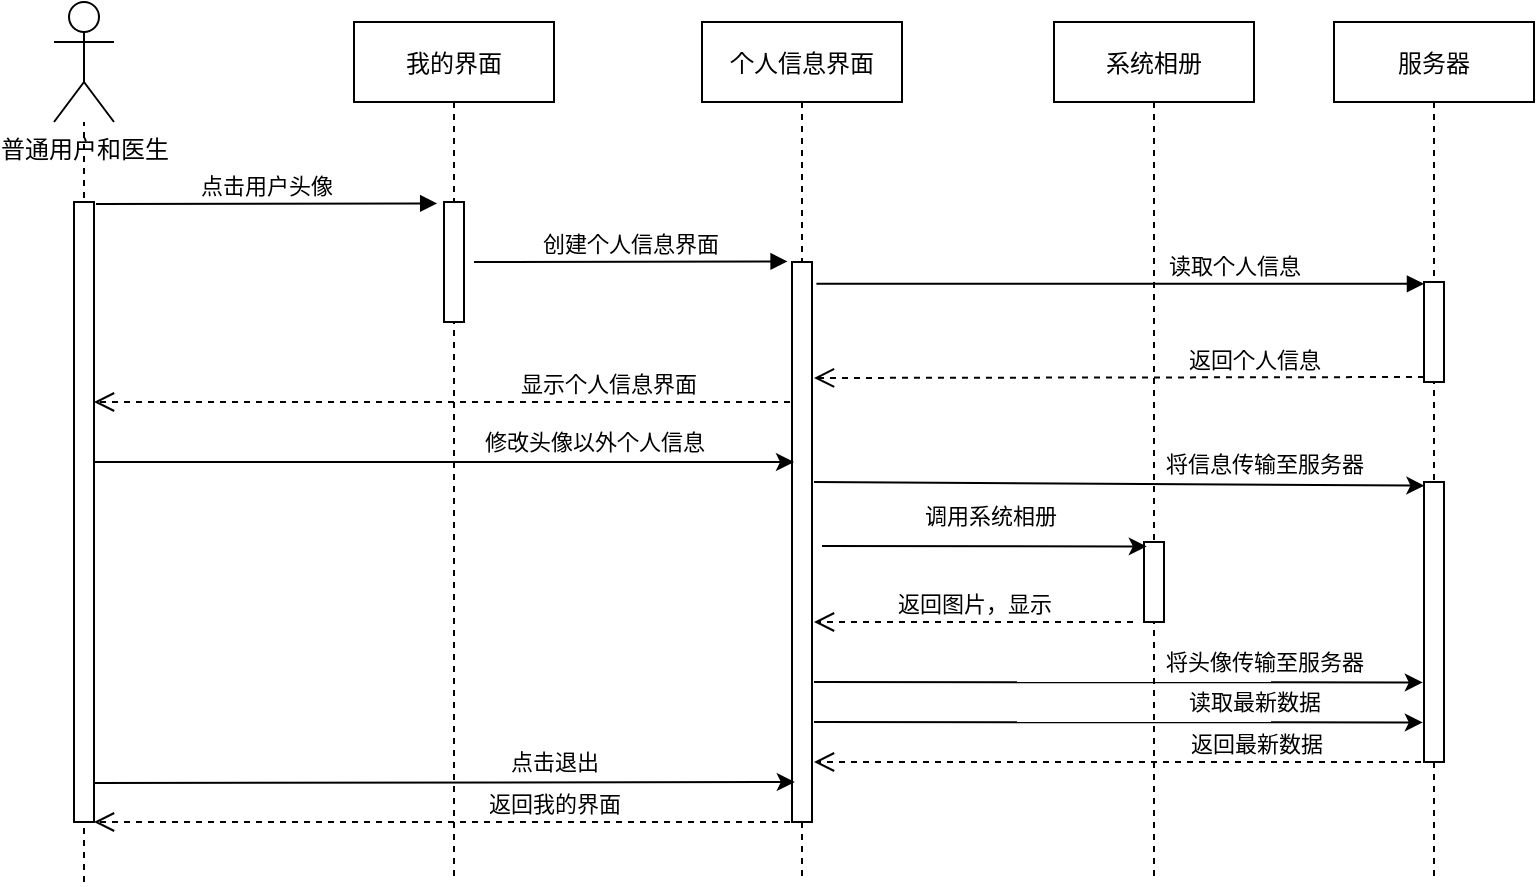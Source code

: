 <mxfile version="14.6.1" type="github">
  <diagram id="vmVum9pXksW3zd4Mj00F" name="Page-1">
    <mxGraphModel dx="1038" dy="548" grid="1" gridSize="10" guides="1" tooltips="1" connect="1" arrows="1" fold="1" page="1" pageScale="1" pageWidth="827" pageHeight="1169" math="0" shadow="0">
      <root>
        <mxCell id="0" />
        <mxCell id="1" parent="0" />
        <mxCell id="ZV-1-TacNn8IX8gU4SjX-42" value="我的界面" style="shape=umlLifeline;perimeter=lifelinePerimeter;container=1;collapsible=0;recursiveResize=0;rounded=0;shadow=0;strokeWidth=1;" parent="1" vertex="1">
          <mxGeometry x="190" y="80" width="100" height="430" as="geometry" />
        </mxCell>
        <mxCell id="ZV-1-TacNn8IX8gU4SjX-43" value="" style="points=[];perimeter=orthogonalPerimeter;rounded=0;shadow=0;strokeWidth=1;" parent="ZV-1-TacNn8IX8gU4SjX-42" vertex="1">
          <mxGeometry x="45" y="90" width="10" height="60" as="geometry" />
        </mxCell>
        <mxCell id="ZV-1-TacNn8IX8gU4SjX-45" value="服务器" style="shape=umlLifeline;perimeter=lifelinePerimeter;container=1;collapsible=0;recursiveResize=0;rounded=0;shadow=0;strokeWidth=1;" parent="1" vertex="1">
          <mxGeometry x="680" y="80" width="100" height="430" as="geometry" />
        </mxCell>
        <mxCell id="ZV-1-TacNn8IX8gU4SjX-46" value="" style="points=[];perimeter=orthogonalPerimeter;rounded=0;shadow=0;strokeWidth=1;" parent="ZV-1-TacNn8IX8gU4SjX-45" vertex="1">
          <mxGeometry x="45" y="230" width="10" height="140" as="geometry" />
        </mxCell>
        <mxCell id="ZV-1-TacNn8IX8gU4SjX-93" value="" style="html=1;points=[];perimeter=orthogonalPerimeter;" parent="ZV-1-TacNn8IX8gU4SjX-45" vertex="1">
          <mxGeometry x="45" y="130" width="10" height="50" as="geometry" />
        </mxCell>
        <mxCell id="ZV-1-TacNn8IX8gU4SjX-47" value="普通用户和医生" style="shape=umlActor;verticalLabelPosition=bottom;verticalAlign=top;html=1;outlineConnect=0;fontStyle=0;fontFamily=Helvetica;" parent="1" vertex="1">
          <mxGeometry x="40" y="70" width="30" height="60" as="geometry" />
        </mxCell>
        <mxCell id="ZV-1-TacNn8IX8gU4SjX-48" value="" style="endArrow=none;dashed=1;html=1;fontFamily=Helvetica;" parent="1" target="ZV-1-TacNn8IX8gU4SjX-47" edge="1">
          <mxGeometry width="50" height="50" relative="1" as="geometry">
            <mxPoint x="55" y="510" as="sourcePoint" />
            <mxPoint x="54.5" y="160" as="targetPoint" />
          </mxGeometry>
        </mxCell>
        <mxCell id="ZV-1-TacNn8IX8gU4SjX-49" value="" style="html=1;points=[];perimeter=orthogonalPerimeter;fontFamily=Helvetica;" parent="1" vertex="1">
          <mxGeometry x="50" y="170" width="10" height="310" as="geometry" />
        </mxCell>
        <mxCell id="ZV-1-TacNn8IX8gU4SjX-50" value="点击用户头像" style="verticalAlign=bottom;endArrow=block;shadow=0;strokeWidth=1;entryX=-0.34;entryY=0.012;entryDx=0;entryDy=0;entryPerimeter=0;" parent="1" target="ZV-1-TacNn8IX8gU4SjX-43" edge="1">
          <mxGeometry relative="1" as="geometry">
            <mxPoint x="61" y="171" as="sourcePoint" />
            <mxPoint x="230" y="170" as="targetPoint" />
            <Array as="points" />
          </mxGeometry>
        </mxCell>
        <mxCell id="ZV-1-TacNn8IX8gU4SjX-51" value="显示个人信息界面" style="html=1;verticalAlign=bottom;endArrow=open;dashed=1;endSize=8;fontFamily=Helvetica;" parent="1" target="ZV-1-TacNn8IX8gU4SjX-49" edge="1">
          <mxGeometry x="-0.476" relative="1" as="geometry">
            <mxPoint x="408" y="270" as="sourcePoint" />
            <mxPoint x="72" y="270" as="targetPoint" />
            <Array as="points">
              <mxPoint x="222" y="270" />
            </Array>
            <mxPoint as="offset" />
          </mxGeometry>
        </mxCell>
        <mxCell id="ZV-1-TacNn8IX8gU4SjX-52" value="个人信息界面" style="shape=umlLifeline;perimeter=lifelinePerimeter;container=1;collapsible=0;recursiveResize=0;rounded=0;shadow=0;strokeWidth=1;" parent="1" vertex="1">
          <mxGeometry x="364" y="80" width="100" height="430" as="geometry" />
        </mxCell>
        <mxCell id="ZV-1-TacNn8IX8gU4SjX-53" value="" style="points=[];perimeter=orthogonalPerimeter;rounded=0;shadow=0;strokeWidth=1;" parent="ZV-1-TacNn8IX8gU4SjX-52" vertex="1">
          <mxGeometry x="45" y="120" width="10" height="280" as="geometry" />
        </mxCell>
        <mxCell id="ZV-1-TacNn8IX8gU4SjX-54" value="创建个人信息界面" style="verticalAlign=bottom;endArrow=block;shadow=0;strokeWidth=1;entryX=-0.22;entryY=-0.001;entryDx=0;entryDy=0;entryPerimeter=0;" parent="1" target="ZV-1-TacNn8IX8gU4SjX-53" edge="1">
          <mxGeometry relative="1" as="geometry">
            <mxPoint x="250" y="200" as="sourcePoint" />
            <mxPoint x="400.8" y="200.34" as="targetPoint" />
            <Array as="points" />
          </mxGeometry>
        </mxCell>
        <mxCell id="ZV-1-TacNn8IX8gU4SjX-55" value="系统相册" style="shape=umlLifeline;perimeter=lifelinePerimeter;container=1;collapsible=0;recursiveResize=0;rounded=0;shadow=0;strokeWidth=1;" parent="1" vertex="1">
          <mxGeometry x="540" y="80" width="100" height="430" as="geometry" />
        </mxCell>
        <mxCell id="ZV-1-TacNn8IX8gU4SjX-56" value="" style="points=[];perimeter=orthogonalPerimeter;rounded=0;shadow=0;strokeWidth=1;" parent="ZV-1-TacNn8IX8gU4SjX-55" vertex="1">
          <mxGeometry x="45" y="260" width="10" height="40" as="geometry" />
        </mxCell>
        <mxCell id="ZV-1-TacNn8IX8gU4SjX-61" value="" style="endArrow=classic;html=1;entryX=0.14;entryY=0.055;entryDx=0;entryDy=0;entryPerimeter=0;" parent="1" target="ZV-1-TacNn8IX8gU4SjX-56" edge="1">
          <mxGeometry width="50" height="50" relative="1" as="geometry">
            <mxPoint x="424" y="342" as="sourcePoint" />
            <mxPoint x="570" y="341" as="targetPoint" />
          </mxGeometry>
        </mxCell>
        <mxCell id="ZV-1-TacNn8IX8gU4SjX-62" value="调用系统相册" style="edgeLabel;html=1;align=center;verticalAlign=middle;resizable=0;points=[];" parent="ZV-1-TacNn8IX8gU4SjX-61" vertex="1" connectable="0">
          <mxGeometry x="0.114" y="4" relative="1" as="geometry">
            <mxPoint x="-7" y="-11" as="offset" />
          </mxGeometry>
        </mxCell>
        <mxCell id="ZV-1-TacNn8IX8gU4SjX-63" value="返回图片，显示" style="html=1;verticalAlign=bottom;endArrow=open;dashed=1;endSize=8;fontFamily=Helvetica;" parent="1" edge="1">
          <mxGeometry relative="1" as="geometry">
            <mxPoint x="579.5" y="380" as="sourcePoint" />
            <mxPoint x="420" y="380" as="targetPoint" />
          </mxGeometry>
        </mxCell>
        <mxCell id="ZV-1-TacNn8IX8gU4SjX-64" value="" style="endArrow=classic;html=1;exitX=0.96;exitY=0.502;exitDx=0;exitDy=0;exitPerimeter=0;" parent="1" edge="1">
          <mxGeometry width="50" height="50" relative="1" as="geometry">
            <mxPoint x="60" y="460.46" as="sourcePoint" />
            <mxPoint x="410.4" y="460" as="targetPoint" />
          </mxGeometry>
        </mxCell>
        <mxCell id="ZV-1-TacNn8IX8gU4SjX-65" value="点击退出" style="edgeLabel;html=1;align=center;verticalAlign=middle;resizable=0;points=[];" parent="ZV-1-TacNn8IX8gU4SjX-64" vertex="1" connectable="0">
          <mxGeometry x="0.114" y="4" relative="1" as="geometry">
            <mxPoint x="35" y="-6" as="offset" />
          </mxGeometry>
        </mxCell>
        <mxCell id="ZV-1-TacNn8IX8gU4SjX-84" value="" style="endArrow=classic;html=1;" parent="1" edge="1">
          <mxGeometry width="50" height="50" relative="1" as="geometry">
            <mxPoint x="60" y="300" as="sourcePoint" />
            <mxPoint x="410" y="300" as="targetPoint" />
          </mxGeometry>
        </mxCell>
        <mxCell id="ZV-1-TacNn8IX8gU4SjX-85" value="修改头像以外个人信息" style="edgeLabel;html=1;align=center;verticalAlign=middle;resizable=0;points=[];" parent="ZV-1-TacNn8IX8gU4SjX-84" vertex="1" connectable="0">
          <mxGeometry x="0.114" y="4" relative="1" as="geometry">
            <mxPoint x="55" y="-6" as="offset" />
          </mxGeometry>
        </mxCell>
        <mxCell id="ZV-1-TacNn8IX8gU4SjX-86" value="" style="endArrow=classic;html=1;entryX=0.02;entryY=0.013;entryDx=0;entryDy=0;entryPerimeter=0;" parent="1" target="ZV-1-TacNn8IX8gU4SjX-46" edge="1">
          <mxGeometry width="50" height="50" relative="1" as="geometry">
            <mxPoint x="420" y="310" as="sourcePoint" />
            <mxPoint x="725" y="308" as="targetPoint" />
          </mxGeometry>
        </mxCell>
        <mxCell id="ZV-1-TacNn8IX8gU4SjX-87" value="将信息传输至服务器" style="edgeLabel;html=1;align=center;verticalAlign=middle;resizable=0;points=[];" parent="ZV-1-TacNn8IX8gU4SjX-86" vertex="1" connectable="0">
          <mxGeometry x="0.114" y="4" relative="1" as="geometry">
            <mxPoint x="55" y="-6" as="offset" />
          </mxGeometry>
        </mxCell>
        <mxCell id="ZV-1-TacNn8IX8gU4SjX-88" value="" style="endArrow=classic;html=1;entryX=-0.06;entryY=0.716;entryDx=0;entryDy=0;entryPerimeter=0;" parent="1" target="ZV-1-TacNn8IX8gU4SjX-46" edge="1">
          <mxGeometry width="50" height="50" relative="1" as="geometry">
            <mxPoint x="420" y="410" as="sourcePoint" />
            <mxPoint x="720" y="410" as="targetPoint" />
          </mxGeometry>
        </mxCell>
        <mxCell id="ZV-1-TacNn8IX8gU4SjX-89" value="将头像传输至服务器" style="edgeLabel;html=1;align=center;verticalAlign=middle;resizable=0;points=[];" parent="ZV-1-TacNn8IX8gU4SjX-88" vertex="1" connectable="0">
          <mxGeometry x="0.114" y="4" relative="1" as="geometry">
            <mxPoint x="55" y="-6" as="offset" />
          </mxGeometry>
        </mxCell>
        <mxCell id="ZV-1-TacNn8IX8gU4SjX-90" value="返回我的界面" style="html=1;verticalAlign=bottom;endArrow=open;dashed=1;endSize=8;fontFamily=Helvetica;" parent="1" edge="1">
          <mxGeometry x="-0.322" relative="1" as="geometry">
            <mxPoint x="408" y="480" as="sourcePoint" />
            <mxPoint x="60" y="480" as="targetPoint" />
            <Array as="points">
              <mxPoint x="222" y="480" />
            </Array>
            <mxPoint as="offset" />
          </mxGeometry>
        </mxCell>
        <mxCell id="ZV-1-TacNn8IX8gU4SjX-94" value="读取个人信息" style="html=1;verticalAlign=bottom;endArrow=block;exitX=1.22;exitY=0.039;exitDx=0;exitDy=0;exitPerimeter=0;" parent="1" source="ZV-1-TacNn8IX8gU4SjX-53" target="ZV-1-TacNn8IX8gU4SjX-93" edge="1">
          <mxGeometry x="0.375" relative="1" as="geometry">
            <mxPoint x="655" y="200" as="sourcePoint" />
            <mxPoint as="offset" />
          </mxGeometry>
        </mxCell>
        <mxCell id="ZV-1-TacNn8IX8gU4SjX-95" value="返回个人信息" style="html=1;verticalAlign=bottom;endArrow=open;dashed=1;endSize=8;exitX=0;exitY=0.95;" parent="1" source="ZV-1-TacNn8IX8gU4SjX-93" edge="1">
          <mxGeometry x="-0.443" relative="1" as="geometry">
            <mxPoint x="420" y="258" as="targetPoint" />
            <mxPoint as="offset" />
          </mxGeometry>
        </mxCell>
        <mxCell id="ZV-1-TacNn8IX8gU4SjX-97" value="返回最新数据" style="html=1;verticalAlign=bottom;endArrow=open;dashed=1;endSize=8;" parent="1" source="ZV-1-TacNn8IX8gU4SjX-45" edge="1">
          <mxGeometry x="-0.422" relative="1" as="geometry">
            <mxPoint x="500" y="450" as="sourcePoint" />
            <mxPoint x="420" y="450" as="targetPoint" />
            <mxPoint x="1" as="offset" />
          </mxGeometry>
        </mxCell>
        <mxCell id="ZV-1-TacNn8IX8gU4SjX-98" value="" style="endArrow=classic;html=1;entryX=-0.06;entryY=0.716;entryDx=0;entryDy=0;entryPerimeter=0;" parent="1" edge="1">
          <mxGeometry width="50" height="50" relative="1" as="geometry">
            <mxPoint x="420" y="430" as="sourcePoint" />
            <mxPoint x="724.4" y="430.24" as="targetPoint" />
          </mxGeometry>
        </mxCell>
        <mxCell id="ZV-1-TacNn8IX8gU4SjX-99" value="读取最新数据" style="edgeLabel;html=1;align=center;verticalAlign=middle;resizable=0;points=[];" parent="ZV-1-TacNn8IX8gU4SjX-98" vertex="1" connectable="0">
          <mxGeometry x="0.114" y="4" relative="1" as="geometry">
            <mxPoint x="50" y="-6" as="offset" />
          </mxGeometry>
        </mxCell>
      </root>
    </mxGraphModel>
  </diagram>
</mxfile>
